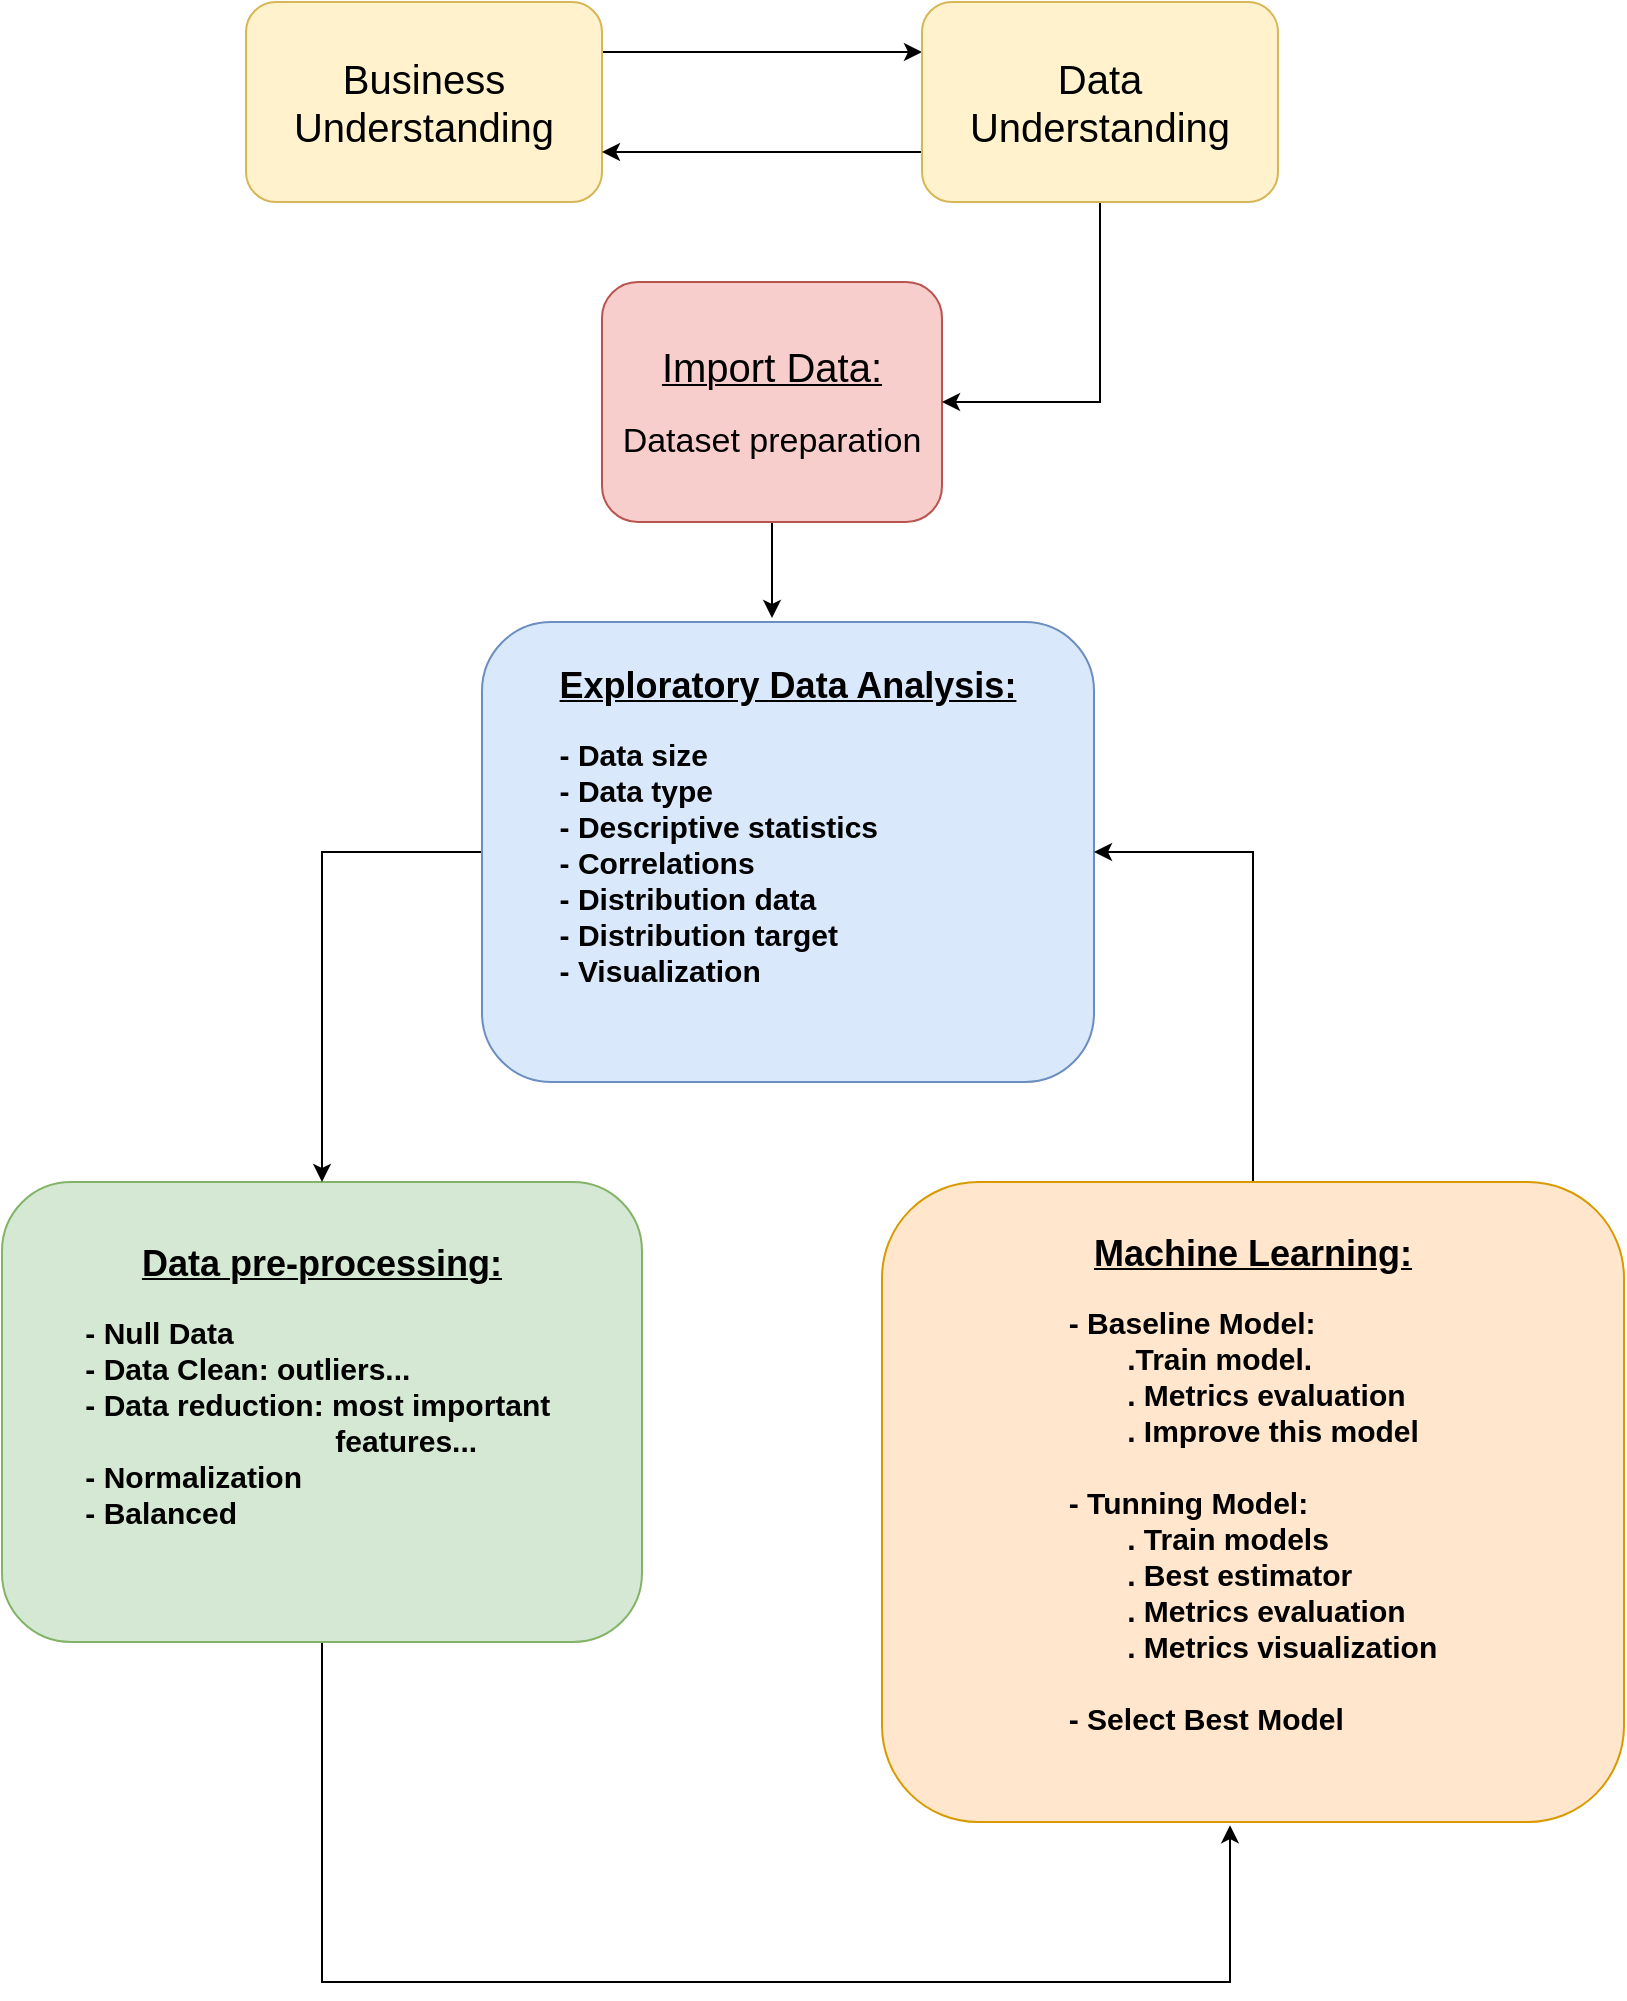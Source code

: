 <mxfile version="13.9.2" type="github">
  <diagram id="iR4uejkebPnV4npOfW3L" name="Page-1">
    <mxGraphModel dx="2903" dy="1046" grid="1" gridSize="10" guides="1" tooltips="1" connect="1" arrows="1" fold="1" page="1" pageScale="1" pageWidth="827" pageHeight="1169" math="0" shadow="0">
      <root>
        <mxCell id="0" />
        <mxCell id="1" parent="0" />
        <mxCell id="hRsmKu5wAkDzAuVudHje-13" value="" style="edgeStyle=orthogonalEdgeStyle;rounded=0;orthogonalLoop=1;jettySize=auto;html=1;" edge="1" parent="1" source="hRsmKu5wAkDzAuVudHje-1">
          <mxGeometry relative="1" as="geometry">
            <mxPoint x="365" y="328" as="targetPoint" />
          </mxGeometry>
        </mxCell>
        <mxCell id="hRsmKu5wAkDzAuVudHje-1" value="&lt;font&gt;&lt;u&gt;&lt;font style=&quot;font-size: 20px&quot;&gt;Import Data:&lt;/font&gt;&lt;br&gt;&lt;/u&gt;&lt;br&gt;&lt;div style=&quot;text-align: left&quot;&gt;&lt;font style=&quot;font-size: 17px&quot;&gt;Dataset preparation&lt;/font&gt;&lt;/div&gt;&lt;/font&gt;" style="rounded=1;whiteSpace=wrap;html=1;fillColor=#f8cecc;strokeColor=#b85450;align=center;" vertex="1" parent="1">
          <mxGeometry x="280" y="160" width="170" height="120" as="geometry" />
        </mxCell>
        <mxCell id="hRsmKu5wAkDzAuVudHje-18" style="edgeStyle=orthogonalEdgeStyle;rounded=0;orthogonalLoop=1;jettySize=auto;html=1;exitX=1;exitY=0.25;exitDx=0;exitDy=0;entryX=0;entryY=0.25;entryDx=0;entryDy=0;" edge="1" parent="1" source="hRsmKu5wAkDzAuVudHje-2" target="hRsmKu5wAkDzAuVudHje-14">
          <mxGeometry relative="1" as="geometry" />
        </mxCell>
        <mxCell id="hRsmKu5wAkDzAuVudHje-2" value="&lt;font style=&quot;font-size: 20px&quot;&gt;Business Understanding&lt;/font&gt;" style="rounded=1;whiteSpace=wrap;html=1;fillColor=#fff2cc;strokeColor=#d6b656;" vertex="1" parent="1">
          <mxGeometry x="102" y="20" width="178" height="100" as="geometry" />
        </mxCell>
        <mxCell id="hRsmKu5wAkDzAuVudHje-10" style="edgeStyle=orthogonalEdgeStyle;rounded=0;orthogonalLoop=1;jettySize=auto;html=1;exitX=0.5;exitY=1;exitDx=0;exitDy=0;entryX=0.469;entryY=1.005;entryDx=0;entryDy=0;entryPerimeter=0;" edge="1" parent="1" source="hRsmKu5wAkDzAuVudHje-3" target="hRsmKu5wAkDzAuVudHje-5">
          <mxGeometry relative="1" as="geometry">
            <Array as="points">
              <mxPoint x="140" y="1010" />
              <mxPoint x="594" y="1010" />
            </Array>
          </mxGeometry>
        </mxCell>
        <mxCell id="hRsmKu5wAkDzAuVudHje-3" value="&lt;font&gt;&lt;u&gt;&lt;br&gt;&lt;span style=&quot;font-size: 18px&quot;&gt;&lt;b&gt;&lt;br&gt;Data pre-processing:&lt;/b&gt;&lt;/span&gt;&lt;/u&gt;&lt;/font&gt;&lt;br&gt;&lt;br&gt;&lt;div style=&quot;text-align: left ; font-size: 15px&quot;&gt;&lt;b&gt;&lt;font style=&quot;font-size: 15px&quot;&gt;- Null Data&amp;nbsp;&lt;/font&gt;&lt;/b&gt;&lt;/div&gt;&lt;div style=&quot;text-align: left ; font-size: 15px&quot;&gt;&lt;b&gt;&lt;font style=&quot;font-size: 15px&quot;&gt;- Data Clean: outliers...&lt;/font&gt;&lt;/b&gt;&lt;/div&gt;&lt;div style=&quot;text-align: left ; font-size: 15px&quot;&gt;&lt;span&gt;&lt;b&gt;&lt;font style=&quot;font-size: 15px&quot;&gt;- Data reduction: most important&amp;nbsp;&lt;/font&gt;&lt;/b&gt;&lt;/span&gt;&lt;/div&gt;&lt;div style=&quot;text-align: left ; font-size: 15px&quot;&gt;&lt;span&gt;&lt;b&gt;&lt;font style=&quot;font-size: 15px&quot;&gt;&amp;nbsp; &amp;nbsp; &amp;nbsp; &amp;nbsp; &amp;nbsp; &amp;nbsp; &amp;nbsp; &amp;nbsp; &amp;nbsp; &amp;nbsp; &amp;nbsp; &amp;nbsp; &amp;nbsp; &amp;nbsp; &amp;nbsp; features...&lt;/font&gt;&lt;/b&gt;&lt;/span&gt;&lt;/div&gt;&lt;div style=&quot;text-align: left ; font-size: 15px&quot;&gt;&lt;span&gt;&lt;b&gt;&lt;font style=&quot;font-size: 15px&quot;&gt;- Normalization&lt;/font&gt;&lt;/b&gt;&lt;/span&gt;&lt;/div&gt;&lt;div style=&quot;text-align: left ; font-size: 15px&quot;&gt;&lt;span&gt;&lt;b&gt;&lt;font style=&quot;font-size: 15px&quot;&gt;- Balanced&lt;/font&gt;&lt;/b&gt;&lt;/span&gt;&lt;/div&gt;&lt;br&gt;&lt;div style=&quot;text-align: left ; font-size: 15px&quot;&gt;&lt;br&gt;&lt;/div&gt;&lt;div style=&quot;text-align: left&quot;&gt;&lt;span&gt;&lt;b&gt;&lt;br&gt;&lt;/b&gt;&lt;/span&gt;&lt;/div&gt;&lt;div style=&quot;text-align: left&quot;&gt;&lt;span&gt;&lt;br&gt;&lt;/span&gt;&lt;/div&gt;" style="rounded=1;whiteSpace=wrap;html=1;fillColor=#d5e8d4;strokeColor=#82b366;" vertex="1" parent="1">
          <mxGeometry x="-20" y="610" width="320" height="230" as="geometry" />
        </mxCell>
        <mxCell id="hRsmKu5wAkDzAuVudHje-11" style="edgeStyle=orthogonalEdgeStyle;rounded=0;orthogonalLoop=1;jettySize=auto;html=1;exitX=0;exitY=0.5;exitDx=0;exitDy=0;entryX=0.5;entryY=0;entryDx=0;entryDy=0;" edge="1" parent="1" source="hRsmKu5wAkDzAuVudHje-4" target="hRsmKu5wAkDzAuVudHje-3">
          <mxGeometry relative="1" as="geometry">
            <mxPoint x="180" y="444.429" as="targetPoint" />
          </mxGeometry>
        </mxCell>
        <mxCell id="hRsmKu5wAkDzAuVudHje-4" value="&lt;b&gt;&lt;font style=&quot;font-size: 18px&quot;&gt;&lt;u&gt;&lt;br&gt;Exploratory Data Analysis:&lt;/u&gt;&lt;/font&gt;&lt;br&gt;&lt;br&gt;&lt;/b&gt;&lt;div style=&quot;text-align: left ; font-size: 15px&quot;&gt;&lt;b&gt;&lt;font style=&quot;font-size: 15px&quot;&gt;- Data size&lt;/font&gt;&lt;/b&gt;&lt;/div&gt;&lt;div style=&quot;text-align: left ; font-size: 15px&quot;&gt;&lt;span&gt;&lt;b&gt;&lt;font style=&quot;font-size: 15px&quot;&gt;- Data type&lt;/font&gt;&lt;/b&gt;&lt;/span&gt;&lt;/div&gt;&lt;div style=&quot;text-align: left ; font-size: 15px&quot;&gt;&lt;span&gt;&lt;b&gt;&lt;font style=&quot;font-size: 15px&quot;&gt;- Descriptive statistics&lt;/font&gt;&lt;/b&gt;&lt;/span&gt;&lt;/div&gt;&lt;div style=&quot;text-align: left ; font-size: 15px&quot;&gt;&lt;span&gt;&lt;b&gt;&lt;font style=&quot;font-size: 15px&quot;&gt;- Correlations&lt;/font&gt;&lt;/b&gt;&lt;/span&gt;&lt;/div&gt;&lt;div style=&quot;text-align: left ; font-size: 15px&quot;&gt;&lt;span&gt;&lt;b&gt;&lt;font style=&quot;font-size: 15px&quot;&gt;- Distribution data&lt;/font&gt;&lt;/b&gt;&lt;/span&gt;&lt;/div&gt;&lt;div style=&quot;text-align: left ; font-size: 15px&quot;&gt;&lt;span&gt;&lt;b&gt;&lt;font style=&quot;font-size: 15px&quot;&gt;- Distribution target&lt;/font&gt;&lt;/b&gt;&lt;/span&gt;&lt;/div&gt;&lt;div style=&quot;text-align: left ; font-size: 15px&quot;&gt;&lt;b&gt;&lt;font style=&quot;font-size: 15px&quot;&gt;- Visualization&lt;/font&gt;&lt;/b&gt;&lt;/div&gt;&lt;div style=&quot;text-align: left ; font-size: 15px&quot;&gt;&lt;br&gt;&lt;/div&gt;&lt;div style=&quot;text-align: left&quot;&gt;&lt;span&gt;&lt;b&gt;&lt;br&gt;&lt;/b&gt;&lt;/span&gt;&lt;/div&gt;&lt;div style=&quot;text-align: left&quot;&gt;&lt;span&gt;&lt;br&gt;&lt;/span&gt;&lt;/div&gt;" style="rounded=1;whiteSpace=wrap;html=1;fillColor=#dae8fc;strokeColor=#6c8ebf;" vertex="1" parent="1">
          <mxGeometry x="220" y="330" width="306" height="230" as="geometry" />
        </mxCell>
        <mxCell id="hRsmKu5wAkDzAuVudHje-12" style="edgeStyle=orthogonalEdgeStyle;rounded=0;orthogonalLoop=1;jettySize=auto;html=1;entryX=1;entryY=0.5;entryDx=0;entryDy=0;" edge="1" parent="1" source="hRsmKu5wAkDzAuVudHje-5" target="hRsmKu5wAkDzAuVudHje-4">
          <mxGeometry relative="1" as="geometry" />
        </mxCell>
        <mxCell id="hRsmKu5wAkDzAuVudHje-5" value="&lt;b&gt;&lt;font style=&quot;font-size: 18px&quot;&gt;&lt;u&gt;&lt;br&gt;&lt;br&gt;&lt;br&gt;Machine Learning:&lt;/u&gt;&lt;/font&gt;&lt;br&gt;&lt;br&gt;&lt;/b&gt;&lt;div style=&quot;text-align: left ; font-size: 15px&quot;&gt;&lt;b&gt;&lt;font style=&quot;font-size: 15px&quot;&gt;- Baseline Model:&amp;nbsp;&lt;/font&gt;&lt;/b&gt;&lt;/div&gt;&lt;div style=&quot;text-align: left ; font-size: 15px&quot;&gt;&lt;b&gt;&amp;nbsp; &amp;nbsp; &amp;nbsp; &amp;nbsp;.Train model.&lt;/b&gt;&lt;/div&gt;&lt;div style=&quot;text-align: left ; font-size: 15px&quot;&gt;&lt;b&gt;&amp;nbsp; &amp;nbsp; &amp;nbsp; &amp;nbsp;. Metrics evaluation&lt;/b&gt;&lt;/div&gt;&lt;div style=&quot;text-align: left ; font-size: 15px&quot;&gt;&lt;b&gt;&lt;font style=&quot;font-size: 15px&quot;&gt;&amp;nbsp; &amp;nbsp; &amp;nbsp; &amp;nbsp;. Improve this model&lt;/font&gt;&lt;/b&gt;&lt;/div&gt;&lt;div style=&quot;text-align: left ; font-size: 15px&quot;&gt;&lt;b&gt;&lt;font style=&quot;font-size: 15px&quot;&gt;&lt;br&gt;&lt;/font&gt;&lt;/b&gt;&lt;/div&gt;&lt;div style=&quot;text-align: left ; font-size: 15px&quot;&gt;&lt;b&gt;&lt;font style=&quot;font-size: 15px&quot;&gt;- Tunning Model:&lt;/font&gt;&lt;/b&gt;&lt;/div&gt;&lt;div style=&quot;text-align: left ; font-size: 15px&quot;&gt;&lt;b&gt;&lt;font style=&quot;font-size: 15px&quot;&gt;&amp;nbsp; &amp;nbsp; &amp;nbsp; &amp;nbsp;. Train models&lt;/font&gt;&lt;/b&gt;&lt;/div&gt;&lt;div style=&quot;text-align: left ; font-size: 15px&quot;&gt;&lt;b&gt;&lt;font style=&quot;font-size: 15px&quot;&gt;&amp;nbsp; &amp;nbsp; &amp;nbsp; &amp;nbsp;. Best estimator&lt;/font&gt;&lt;/b&gt;&lt;/div&gt;&lt;div style=&quot;text-align: left ; font-size: 15px&quot;&gt;&lt;b&gt;&amp;nbsp; &amp;nbsp; &amp;nbsp; &amp;nbsp;. Metrics evaluation&amp;nbsp;&lt;/b&gt;&lt;/div&gt;&lt;div style=&quot;text-align: left ; font-size: 15px&quot;&gt;&lt;b&gt;&amp;nbsp; &amp;nbsp; &amp;nbsp; &amp;nbsp;. Metrics visualization&lt;/b&gt;&lt;/div&gt;&lt;div style=&quot;text-align: left ; font-size: 15px&quot;&gt;&lt;b&gt;&lt;br&gt;&lt;/b&gt;&lt;/div&gt;&lt;div style=&quot;text-align: left ; font-size: 15px&quot;&gt;&lt;b&gt;- Select Best Model&lt;/b&gt;&lt;/div&gt;&lt;div style=&quot;text-align: left ; font-size: 15px&quot;&gt;&lt;b&gt;&lt;font style=&quot;font-size: 15px&quot;&gt;&lt;br&gt;&lt;/font&gt;&lt;/b&gt;&lt;/div&gt;&lt;div style=&quot;text-align: left ; font-size: 15px&quot;&gt;&lt;br&gt;&lt;/div&gt;&lt;div style=&quot;text-align: left ; font-size: 15px&quot;&gt;&lt;br&gt;&lt;/div&gt;&lt;div style=&quot;text-align: left&quot;&gt;&lt;span&gt;&lt;b&gt;&lt;br&gt;&lt;/b&gt;&lt;/span&gt;&lt;/div&gt;&lt;div style=&quot;text-align: left&quot;&gt;&lt;span&gt;&lt;br&gt;&lt;/span&gt;&lt;/div&gt;" style="rounded=1;whiteSpace=wrap;html=1;fillColor=#ffe6cc;strokeColor=#d79b00;" vertex="1" parent="1">
          <mxGeometry x="420" y="610" width="371" height="320" as="geometry" />
        </mxCell>
        <mxCell id="hRsmKu5wAkDzAuVudHje-19" style="edgeStyle=orthogonalEdgeStyle;rounded=0;orthogonalLoop=1;jettySize=auto;html=1;exitX=0;exitY=0.75;exitDx=0;exitDy=0;entryX=1;entryY=0.75;entryDx=0;entryDy=0;" edge="1" parent="1" source="hRsmKu5wAkDzAuVudHje-14" target="hRsmKu5wAkDzAuVudHje-2">
          <mxGeometry relative="1" as="geometry" />
        </mxCell>
        <mxCell id="hRsmKu5wAkDzAuVudHje-20" style="edgeStyle=orthogonalEdgeStyle;rounded=0;orthogonalLoop=1;jettySize=auto;html=1;entryX=1;entryY=0.5;entryDx=0;entryDy=0;" edge="1" parent="1" source="hRsmKu5wAkDzAuVudHje-14" target="hRsmKu5wAkDzAuVudHje-1">
          <mxGeometry relative="1" as="geometry" />
        </mxCell>
        <mxCell id="hRsmKu5wAkDzAuVudHje-14" value="&lt;font style=&quot;font-size: 20px&quot;&gt;Data Understanding&lt;/font&gt;" style="rounded=1;whiteSpace=wrap;html=1;fillColor=#fff2cc;strokeColor=#d6b656;" vertex="1" parent="1">
          <mxGeometry x="440" y="20" width="178" height="100" as="geometry" />
        </mxCell>
      </root>
    </mxGraphModel>
  </diagram>
</mxfile>
